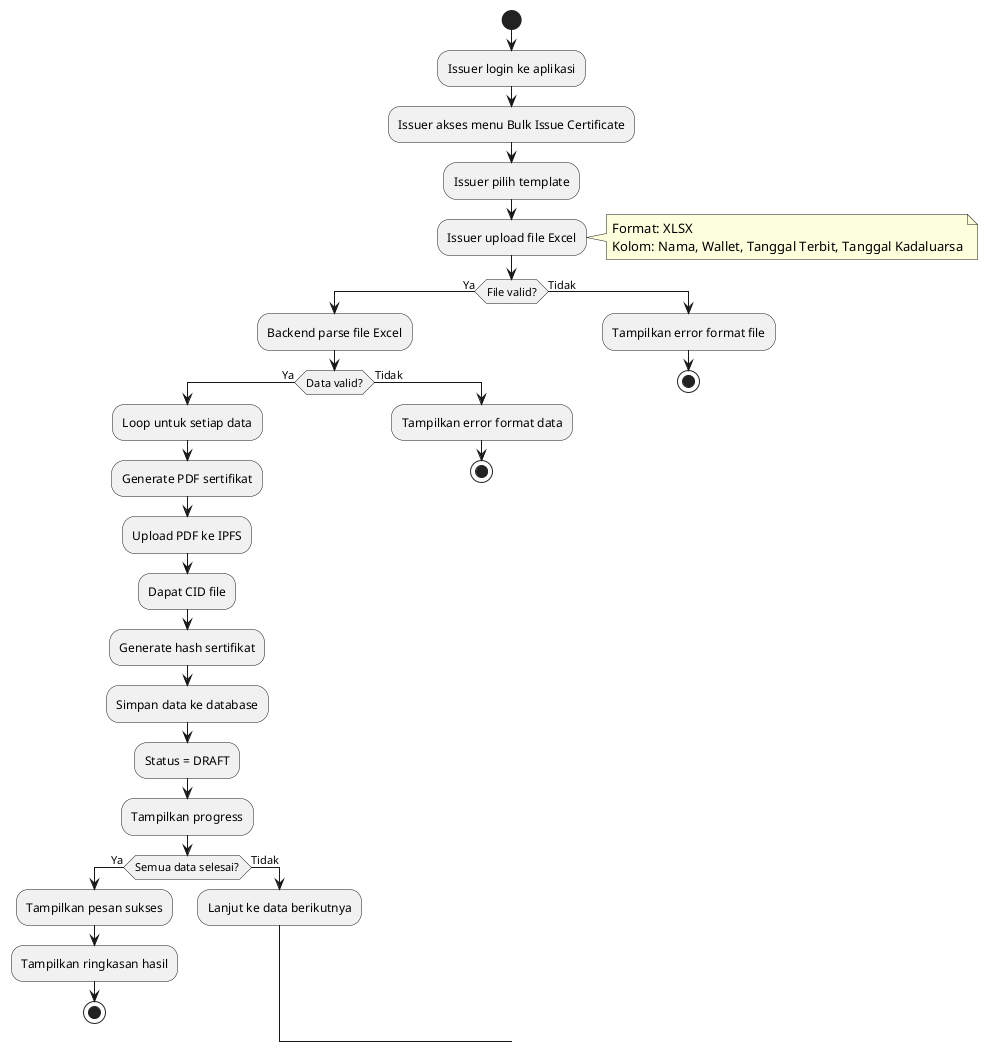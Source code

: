 @startuml
start
:Issuer login ke aplikasi;
:Issuer akses menu Bulk Issue Certificate;
:Issuer pilih template;
:Issuer upload file Excel;
note right
  Format: XLSX
  Kolom: Nama, Wallet, Tanggal Terbit, Tanggal Kadaluarsa
end note
if (File valid?) then (Ya)
  :Backend parse file Excel;
  if (Data valid?) then (Ya)
    :Loop untuk setiap data;
    :Generate PDF sertifikat;
    :Upload PDF ke IPFS;
    :Dapat CID file;
    :Generate hash sertifikat;
    :Simpan data ke database;
    :Status = DRAFT;
    :Tampilkan progress;
    if (Semua data selesai?) then (Ya)
      :Tampilkan pesan sukses;
      :Tampilkan ringkasan hasil;
      stop
    else (Tidak)
      :Lanjut ke data berikutnya;
    endif
  else (Tidak)
    :Tampilkan error format data;
    stop
  endif
else (Tidak)
  :Tampilkan error format file;
  stop
endif
@enduml 